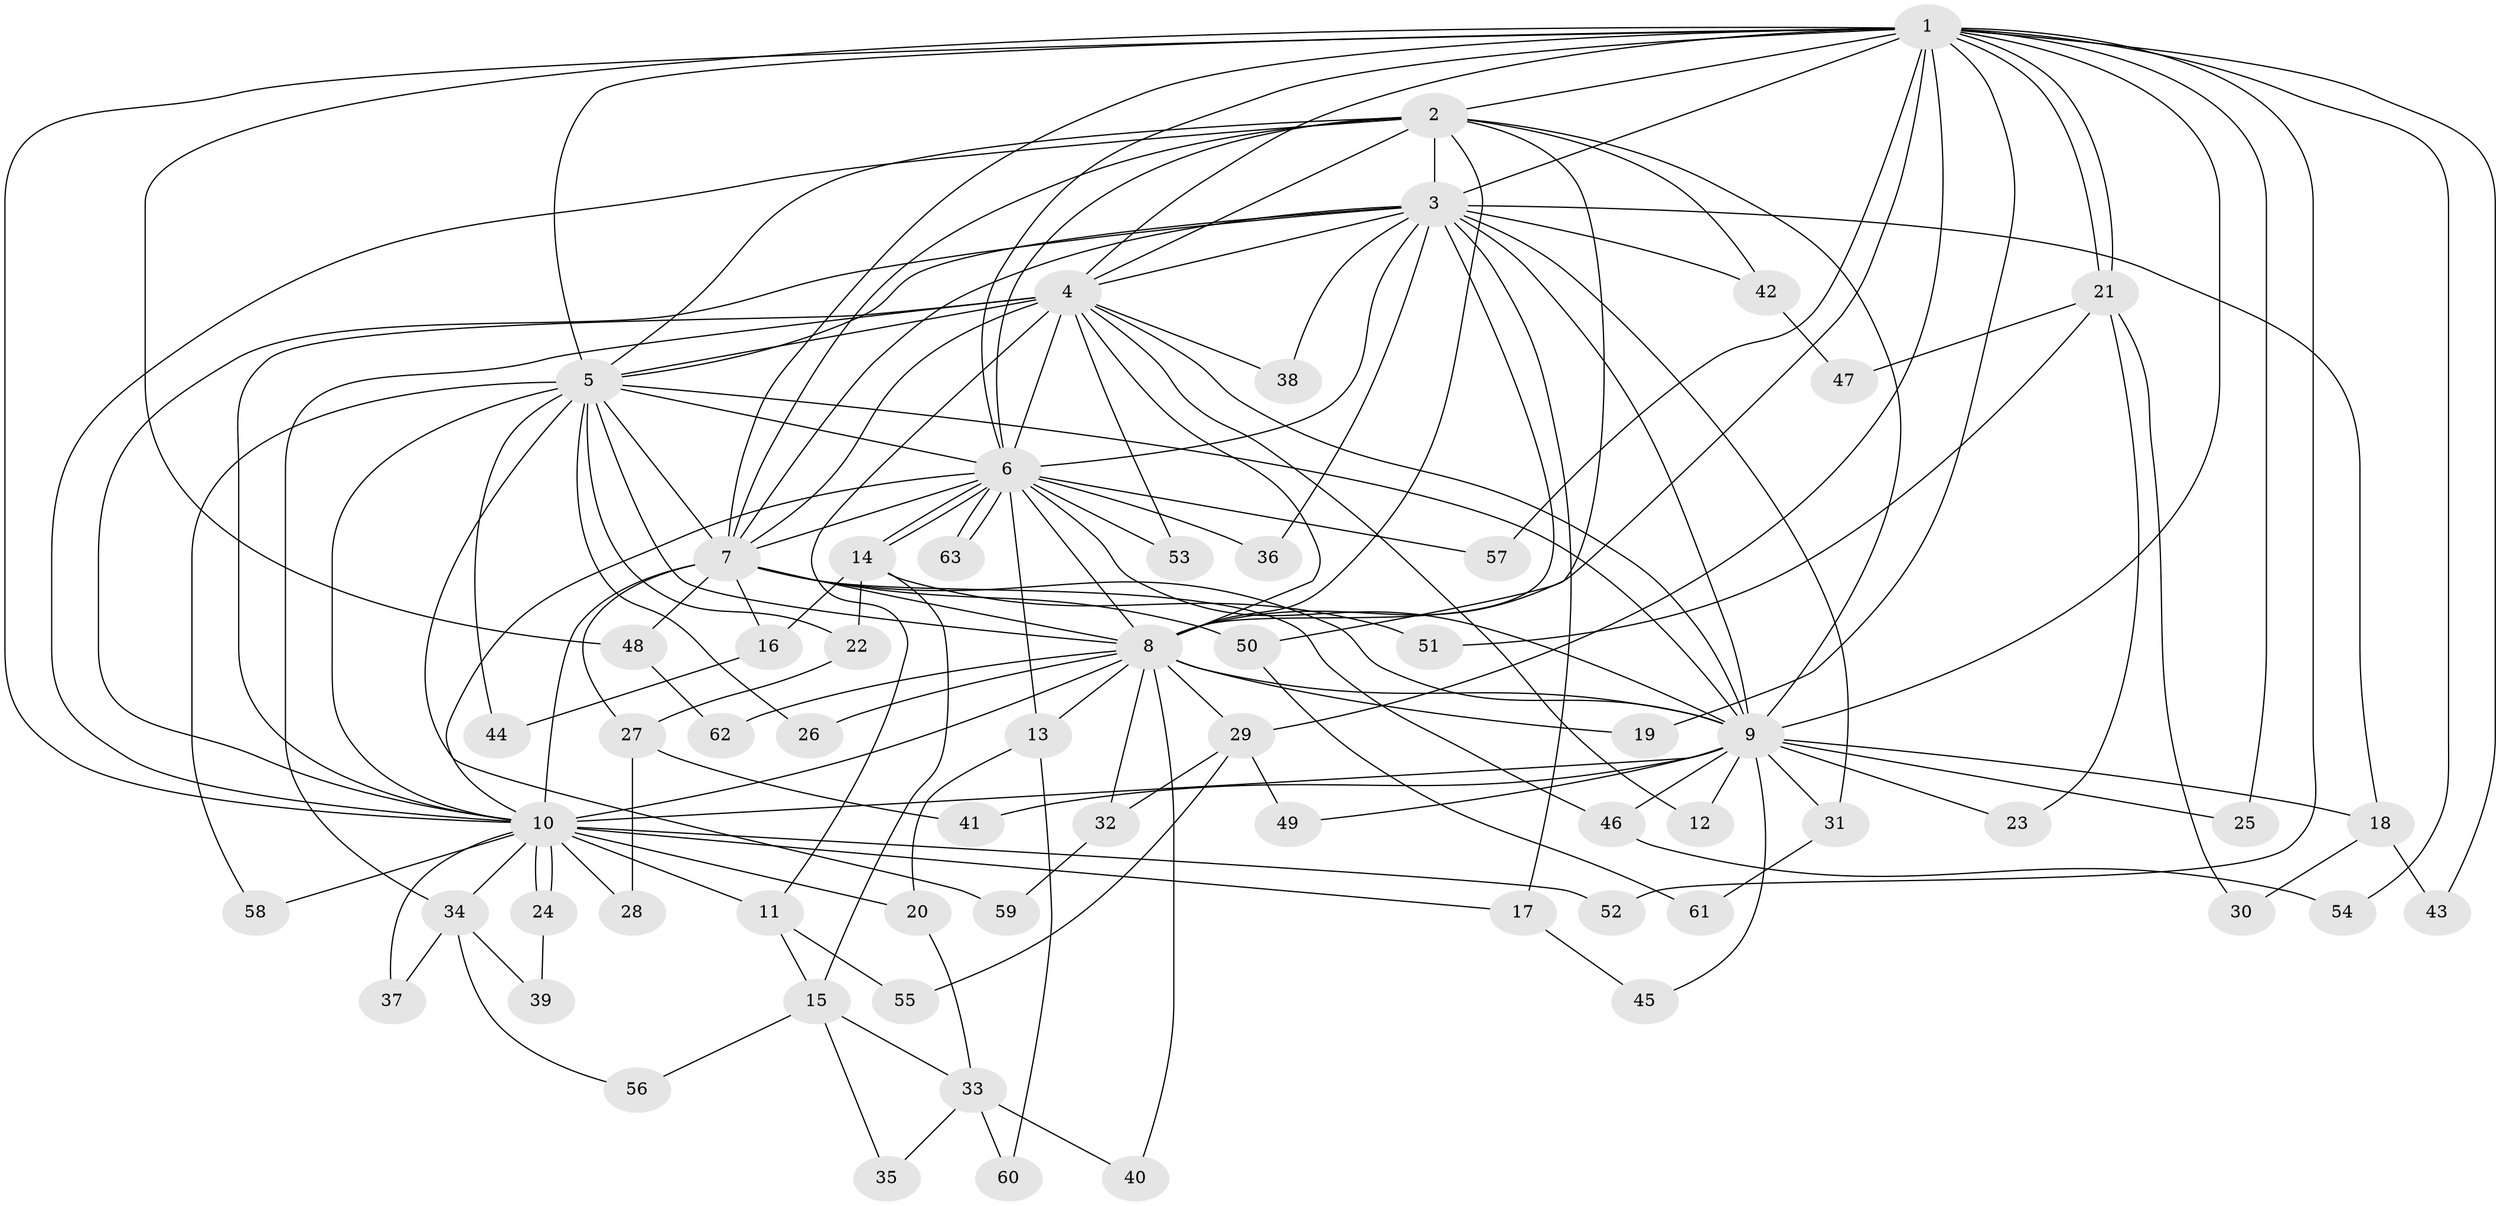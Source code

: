 // coarse degree distribution, {17: 0.046511627906976744, 14: 0.06976744186046512, 13: 0.06976744186046512, 15: 0.023255813953488372, 2: 0.46511627906976744, 5: 0.046511627906976744, 6: 0.046511627906976744, 7: 0.023255813953488372, 3: 0.13953488372093023, 4: 0.046511627906976744, 1: 0.023255813953488372}
// Generated by graph-tools (version 1.1) at 2025/51/02/27/25 19:51:53]
// undirected, 63 vertices, 151 edges
graph export_dot {
graph [start="1"]
  node [color=gray90,style=filled];
  1;
  2;
  3;
  4;
  5;
  6;
  7;
  8;
  9;
  10;
  11;
  12;
  13;
  14;
  15;
  16;
  17;
  18;
  19;
  20;
  21;
  22;
  23;
  24;
  25;
  26;
  27;
  28;
  29;
  30;
  31;
  32;
  33;
  34;
  35;
  36;
  37;
  38;
  39;
  40;
  41;
  42;
  43;
  44;
  45;
  46;
  47;
  48;
  49;
  50;
  51;
  52;
  53;
  54;
  55;
  56;
  57;
  58;
  59;
  60;
  61;
  62;
  63;
  1 -- 2;
  1 -- 3;
  1 -- 4;
  1 -- 5;
  1 -- 6;
  1 -- 7;
  1 -- 8;
  1 -- 9;
  1 -- 10;
  1 -- 19;
  1 -- 21;
  1 -- 21;
  1 -- 25;
  1 -- 29;
  1 -- 43;
  1 -- 48;
  1 -- 52;
  1 -- 54;
  1 -- 57;
  2 -- 3;
  2 -- 4;
  2 -- 5;
  2 -- 6;
  2 -- 7;
  2 -- 8;
  2 -- 9;
  2 -- 10;
  2 -- 42;
  2 -- 50;
  3 -- 4;
  3 -- 5;
  3 -- 6;
  3 -- 7;
  3 -- 8;
  3 -- 9;
  3 -- 10;
  3 -- 17;
  3 -- 18;
  3 -- 31;
  3 -- 36;
  3 -- 38;
  3 -- 42;
  4 -- 5;
  4 -- 6;
  4 -- 7;
  4 -- 8;
  4 -- 9;
  4 -- 10;
  4 -- 11;
  4 -- 12;
  4 -- 34;
  4 -- 38;
  4 -- 53;
  5 -- 6;
  5 -- 7;
  5 -- 8;
  5 -- 9;
  5 -- 10;
  5 -- 22;
  5 -- 26;
  5 -- 44;
  5 -- 58;
  5 -- 59;
  6 -- 7;
  6 -- 8;
  6 -- 9;
  6 -- 10;
  6 -- 13;
  6 -- 14;
  6 -- 14;
  6 -- 36;
  6 -- 53;
  6 -- 57;
  6 -- 63;
  6 -- 63;
  7 -- 8;
  7 -- 9;
  7 -- 10;
  7 -- 16;
  7 -- 27;
  7 -- 46;
  7 -- 48;
  7 -- 50;
  8 -- 9;
  8 -- 10;
  8 -- 13;
  8 -- 19;
  8 -- 26;
  8 -- 29;
  8 -- 32;
  8 -- 40;
  8 -- 62;
  9 -- 10;
  9 -- 12;
  9 -- 18;
  9 -- 23;
  9 -- 25;
  9 -- 31;
  9 -- 41;
  9 -- 45;
  9 -- 46;
  9 -- 49;
  10 -- 11;
  10 -- 17;
  10 -- 20;
  10 -- 24;
  10 -- 24;
  10 -- 28;
  10 -- 34;
  10 -- 37;
  10 -- 52;
  10 -- 58;
  11 -- 15;
  11 -- 55;
  13 -- 20;
  13 -- 60;
  14 -- 15;
  14 -- 16;
  14 -- 22;
  14 -- 51;
  15 -- 33;
  15 -- 35;
  15 -- 56;
  16 -- 44;
  17 -- 45;
  18 -- 30;
  18 -- 43;
  20 -- 33;
  21 -- 23;
  21 -- 30;
  21 -- 47;
  21 -- 51;
  22 -- 27;
  24 -- 39;
  27 -- 28;
  27 -- 41;
  29 -- 32;
  29 -- 49;
  29 -- 55;
  31 -- 61;
  32 -- 59;
  33 -- 35;
  33 -- 40;
  33 -- 60;
  34 -- 37;
  34 -- 39;
  34 -- 56;
  42 -- 47;
  46 -- 54;
  48 -- 62;
  50 -- 61;
}
